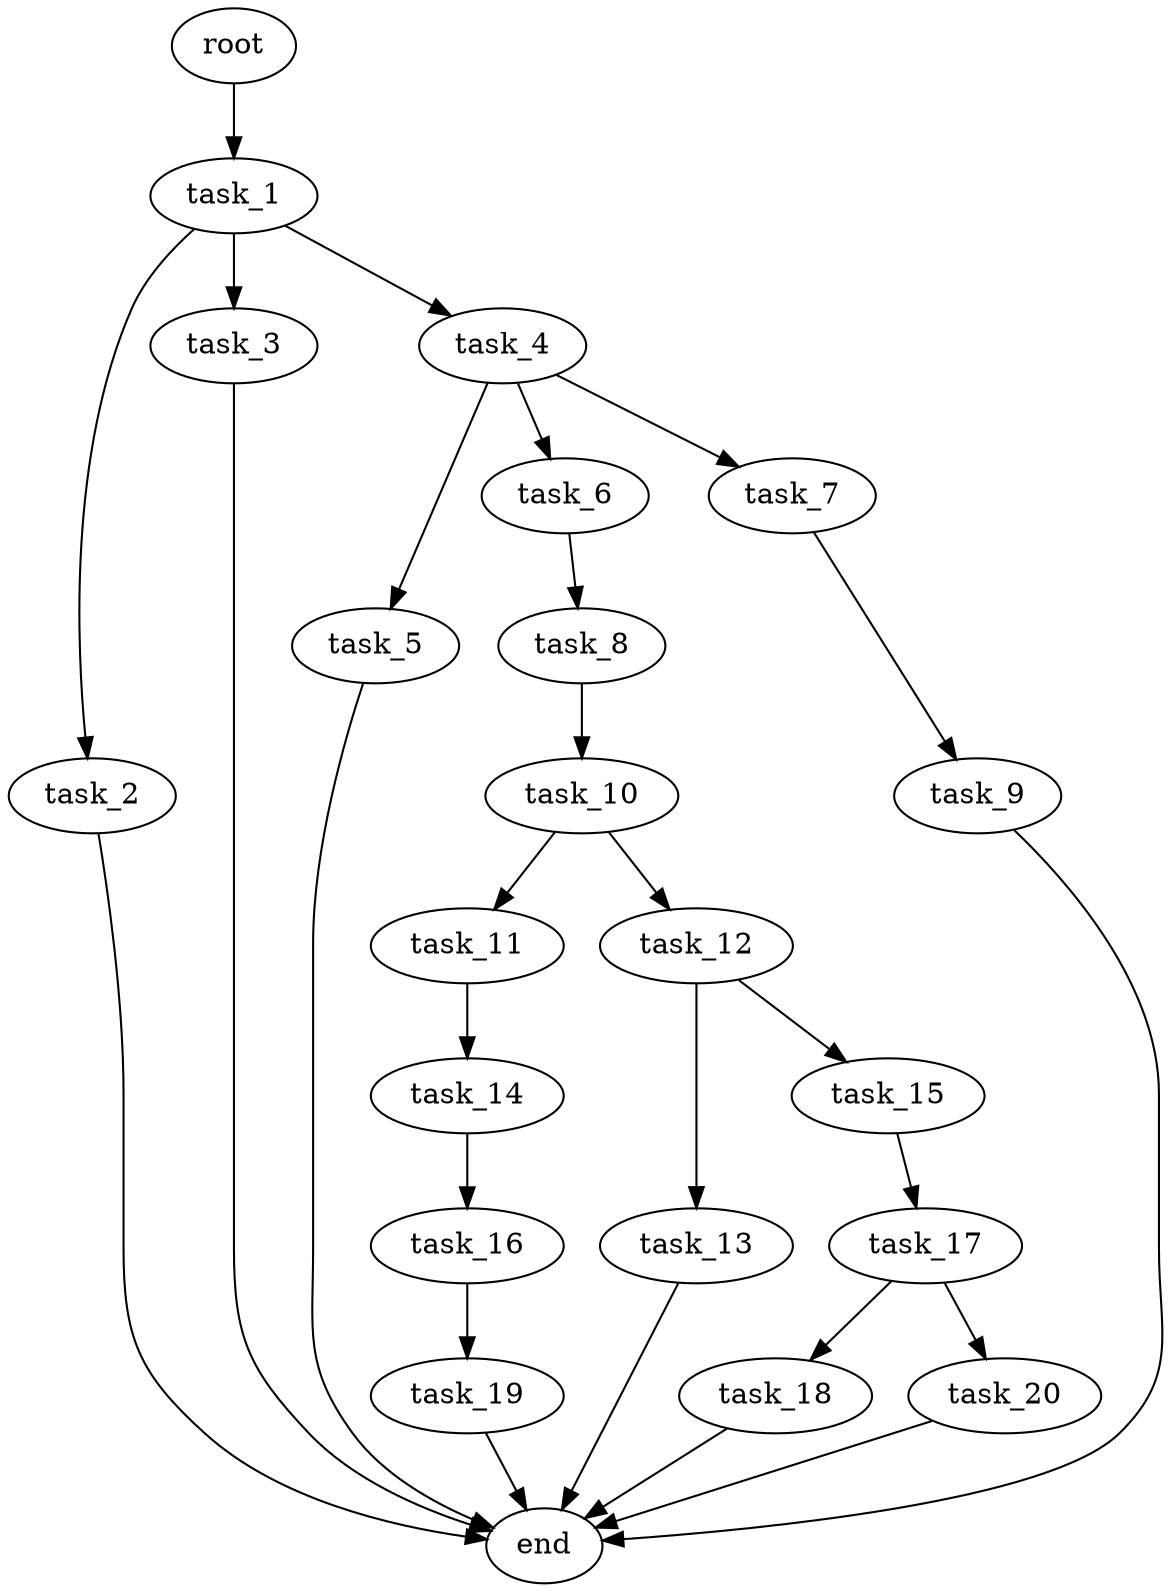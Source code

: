 digraph G {
  root [size="0.000000e+00"];
  task_1 [size="9.999078e+10"];
  task_2 [size="3.500253e+10"];
  task_3 [size="6.501791e+10"];
  task_4 [size="7.812549e+10"];
  task_5 [size="6.517895e+10"];
  task_6 [size="7.542578e+10"];
  task_7 [size="9.496168e+10"];
  task_8 [size="1.994407e+10"];
  task_9 [size="2.047798e+09"];
  task_10 [size="1.524671e+10"];
  task_11 [size="1.263084e+10"];
  task_12 [size="6.694919e+10"];
  task_13 [size="5.640132e+10"];
  task_14 [size="2.180427e+10"];
  task_15 [size="6.994950e+10"];
  task_16 [size="7.669214e+10"];
  task_17 [size="1.678724e+10"];
  task_18 [size="6.072868e+10"];
  task_19 [size="7.479509e+10"];
  task_20 [size="1.146214e+10"];
  end [size="0.000000e+00"];

  root -> task_1 [size="1.000000e-12"];
  task_1 -> task_2 [size="3.500253e+08"];
  task_1 -> task_3 [size="6.501791e+08"];
  task_1 -> task_4 [size="7.812549e+08"];
  task_2 -> end [size="1.000000e-12"];
  task_3 -> end [size="1.000000e-12"];
  task_4 -> task_5 [size="6.517895e+08"];
  task_4 -> task_6 [size="7.542578e+08"];
  task_4 -> task_7 [size="9.496168e+08"];
  task_5 -> end [size="1.000000e-12"];
  task_6 -> task_8 [size="1.994407e+08"];
  task_7 -> task_9 [size="2.047798e+07"];
  task_8 -> task_10 [size="1.524671e+08"];
  task_9 -> end [size="1.000000e-12"];
  task_10 -> task_11 [size="1.263084e+08"];
  task_10 -> task_12 [size="6.694919e+08"];
  task_11 -> task_14 [size="2.180427e+08"];
  task_12 -> task_13 [size="5.640132e+08"];
  task_12 -> task_15 [size="6.994950e+08"];
  task_13 -> end [size="1.000000e-12"];
  task_14 -> task_16 [size="7.669214e+08"];
  task_15 -> task_17 [size="1.678724e+08"];
  task_16 -> task_19 [size="7.479509e+08"];
  task_17 -> task_18 [size="6.072868e+08"];
  task_17 -> task_20 [size="1.146214e+08"];
  task_18 -> end [size="1.000000e-12"];
  task_19 -> end [size="1.000000e-12"];
  task_20 -> end [size="1.000000e-12"];
}
